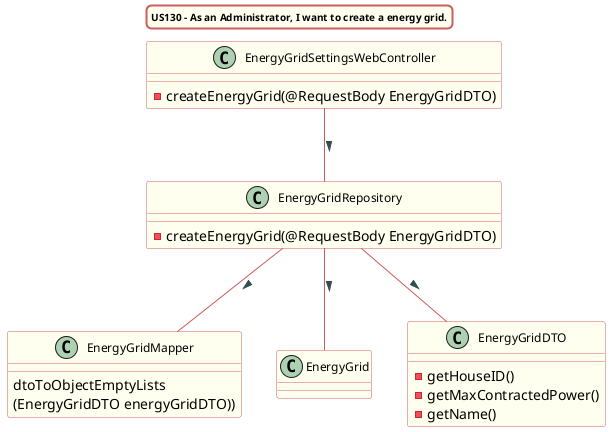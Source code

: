 @startuml

title US130 - As an Administrator, I want to create a energy grid.
skinparam titleBorderRoundCorner 10
skinparam titleBorderThickness 2
skinparam titleBorderColor indianred
skinparam titleBackgroundColor ivory
skinparam FontName verdana
skinparam titleFontSize 10


skinparam class {
  BorderColor indianred
  BackgroundColor indianred
  BackgroundColor ivory
   roundcorner 10
   ArrowFontName Verdana
   ArrowColor indianred
   ArrowFontColor darkslategrey
   FontSize 12
}

class EnergyGridSettingsWebController
class EnergyGridRepository
class EnergyGridMapper
class EnergyGrid
class EnergyGridDTO


EnergyGridSettingsWebController -- EnergyGridRepository : >
EnergyGridRepository -- EnergyGridMapper : >
EnergyGridRepository -- EnergyGrid : >
EnergyGridRepository -- EnergyGridDTO : >

class EnergyGridSettingsWebController{
-createEnergyGrid(@RequestBody EnergyGridDTO)
}

class EnergyGridRepository{
-createEnergyGrid(@RequestBody EnergyGridDTO)
}

class EnergyGridMapper{
dtoToObjectEmptyLists\n(EnergyGridDTO energyGridDTO))
}

class EnergyGridDTO{
-getHouseID()
-getMaxContractedPower()
-getName()
}

@enduml